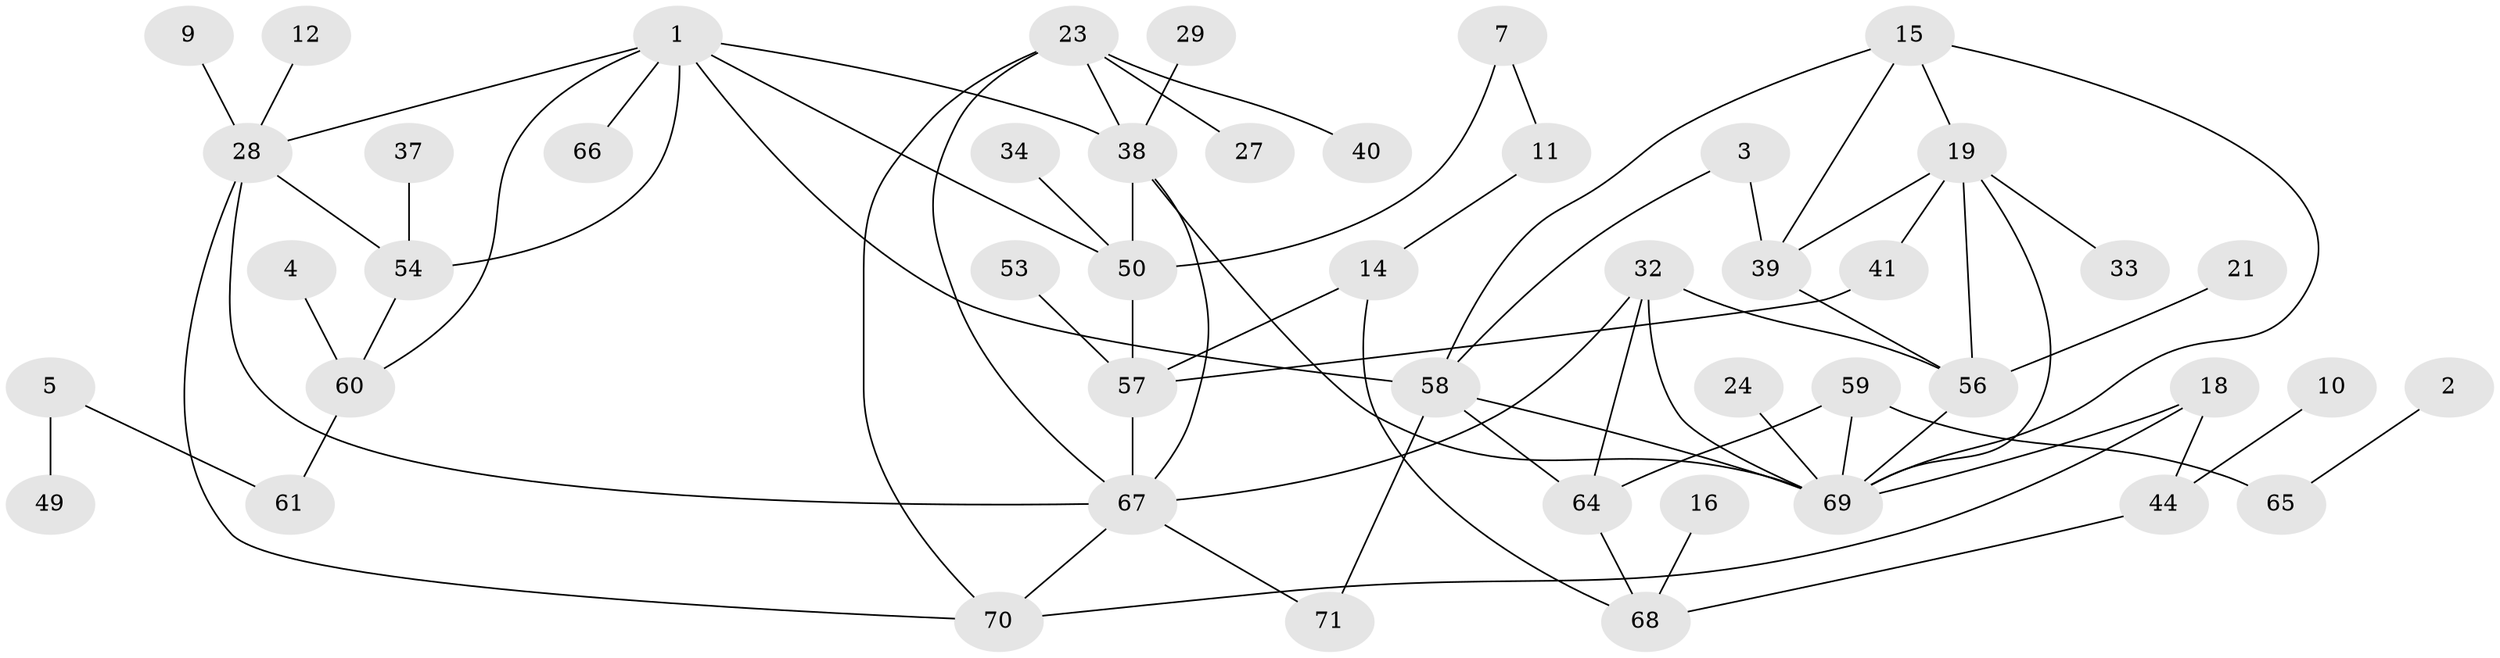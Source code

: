 // original degree distribution, {3: 0.2112676056338028, 1: 0.2746478873239437, 5: 0.035211267605633804, 2: 0.22535211267605634, 4: 0.11971830985915492, 0: 0.1267605633802817, 6: 0.007042253521126761}
// Generated by graph-tools (version 1.1) at 2025/25/03/09/25 03:25:18]
// undirected, 48 vertices, 72 edges
graph export_dot {
graph [start="1"]
  node [color=gray90,style=filled];
  1;
  2;
  3;
  4;
  5;
  7;
  9;
  10;
  11;
  12;
  14;
  15;
  16;
  18;
  19;
  21;
  23;
  24;
  27;
  28;
  29;
  32;
  33;
  34;
  37;
  38;
  39;
  40;
  41;
  44;
  49;
  50;
  53;
  54;
  56;
  57;
  58;
  59;
  60;
  61;
  64;
  65;
  66;
  67;
  68;
  69;
  70;
  71;
  1 -- 28 [weight=1.0];
  1 -- 38 [weight=1.0];
  1 -- 50 [weight=1.0];
  1 -- 54 [weight=1.0];
  1 -- 58 [weight=1.0];
  1 -- 60 [weight=1.0];
  1 -- 66 [weight=1.0];
  2 -- 65 [weight=1.0];
  3 -- 39 [weight=1.0];
  3 -- 58 [weight=1.0];
  4 -- 60 [weight=1.0];
  5 -- 49 [weight=1.0];
  5 -- 61 [weight=1.0];
  7 -- 11 [weight=1.0];
  7 -- 50 [weight=1.0];
  9 -- 28 [weight=1.0];
  10 -- 44 [weight=1.0];
  11 -- 14 [weight=1.0];
  12 -- 28 [weight=1.0];
  14 -- 57 [weight=1.0];
  14 -- 68 [weight=1.0];
  15 -- 19 [weight=1.0];
  15 -- 39 [weight=1.0];
  15 -- 58 [weight=1.0];
  15 -- 69 [weight=1.0];
  16 -- 68 [weight=1.0];
  18 -- 44 [weight=1.0];
  18 -- 69 [weight=1.0];
  18 -- 70 [weight=1.0];
  19 -- 33 [weight=1.0];
  19 -- 39 [weight=1.0];
  19 -- 41 [weight=1.0];
  19 -- 56 [weight=1.0];
  19 -- 69 [weight=1.0];
  21 -- 56 [weight=1.0];
  23 -- 27 [weight=1.0];
  23 -- 38 [weight=1.0];
  23 -- 40 [weight=1.0];
  23 -- 67 [weight=1.0];
  23 -- 70 [weight=1.0];
  24 -- 69 [weight=1.0];
  28 -- 54 [weight=1.0];
  28 -- 67 [weight=1.0];
  28 -- 70 [weight=1.0];
  29 -- 38 [weight=1.0];
  32 -- 56 [weight=1.0];
  32 -- 64 [weight=1.0];
  32 -- 67 [weight=1.0];
  32 -- 69 [weight=1.0];
  34 -- 50 [weight=1.0];
  37 -- 54 [weight=1.0];
  38 -- 50 [weight=1.0];
  38 -- 67 [weight=1.0];
  38 -- 69 [weight=1.0];
  39 -- 56 [weight=1.0];
  41 -- 57 [weight=1.0];
  44 -- 68 [weight=1.0];
  50 -- 57 [weight=1.0];
  53 -- 57 [weight=1.0];
  54 -- 60 [weight=1.0];
  56 -- 69 [weight=1.0];
  57 -- 67 [weight=2.0];
  58 -- 64 [weight=1.0];
  58 -- 69 [weight=2.0];
  58 -- 71 [weight=1.0];
  59 -- 64 [weight=1.0];
  59 -- 65 [weight=2.0];
  59 -- 69 [weight=1.0];
  60 -- 61 [weight=1.0];
  64 -- 68 [weight=1.0];
  67 -- 70 [weight=1.0];
  67 -- 71 [weight=1.0];
}
